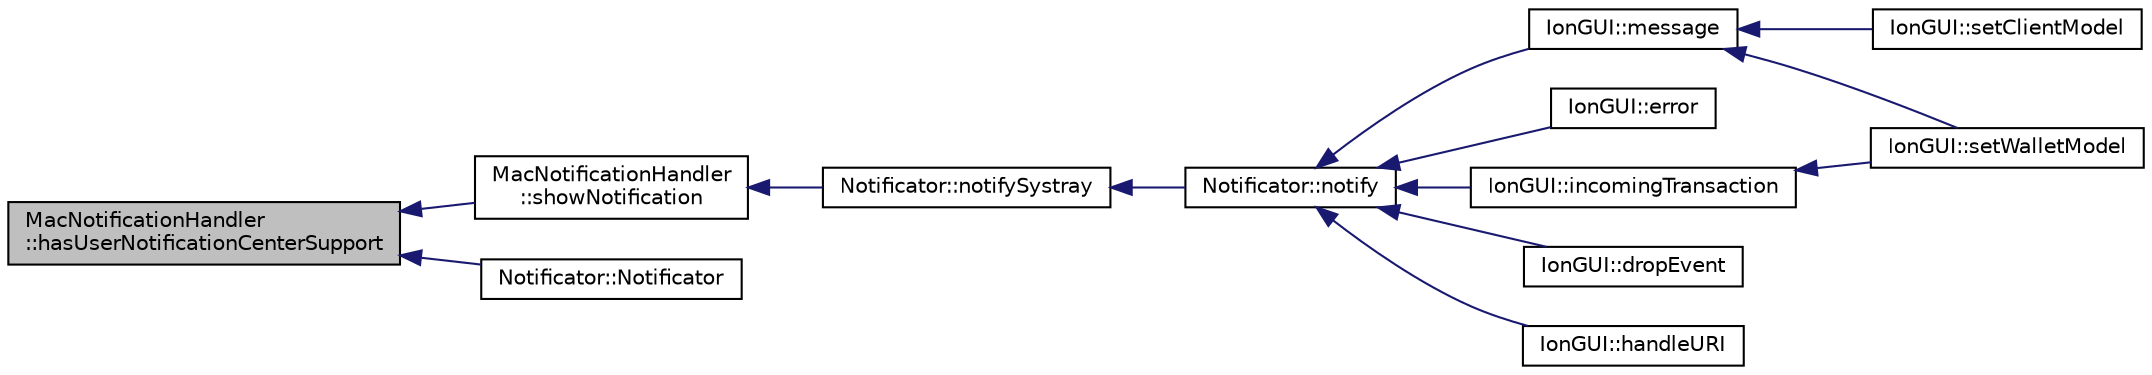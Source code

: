 digraph "MacNotificationHandler::hasUserNotificationCenterSupport"
{
  edge [fontname="Helvetica",fontsize="10",labelfontname="Helvetica",labelfontsize="10"];
  node [fontname="Helvetica",fontsize="10",shape=record];
  rankdir="LR";
  Node1 [label="MacNotificationHandler\l::hasUserNotificationCenterSupport",height=0.2,width=0.4,color="black", fillcolor="grey75", style="filled", fontcolor="black"];
  Node1 -> Node2 [dir="back",color="midnightblue",fontsize="10",style="solid",fontname="Helvetica"];
  Node2 [label="MacNotificationHandler\l::showNotification",height=0.2,width=0.4,color="black", fillcolor="white", style="filled",URL="$class_mac_notification_handler.html#abeb9b3a7c81397499fbb7e1d24610cd9",tooltip="shows a 10.8+ UserNotification in the UserNotificationCenter "];
  Node2 -> Node3 [dir="back",color="midnightblue",fontsize="10",style="solid",fontname="Helvetica"];
  Node3 [label="Notificator::notifySystray",height=0.2,width=0.4,color="black", fillcolor="white", style="filled",URL="$class_notificator.html#ac48ec94cd02fc4ea80db6c50e24086c1"];
  Node3 -> Node4 [dir="back",color="midnightblue",fontsize="10",style="solid",fontname="Helvetica"];
  Node4 [label="Notificator::notify",height=0.2,width=0.4,color="black", fillcolor="white", style="filled",URL="$class_notificator.html#ae08e1e7e85ddc4690f307649021f7fdc",tooltip="Show notification message. "];
  Node4 -> Node5 [dir="back",color="midnightblue",fontsize="10",style="solid",fontname="Helvetica"];
  Node5 [label="IonGUI::message",height=0.2,width=0.4,color="black", fillcolor="white", style="filled",URL="$class_ion_g_u_i.html#a2fa24a98cb6fff32ed71cd80f9a8b2aa",tooltip="Notify the user of an event from the core network or transaction handling code. "];
  Node5 -> Node6 [dir="back",color="midnightblue",fontsize="10",style="solid",fontname="Helvetica"];
  Node6 [label="IonGUI::setClientModel",height=0.2,width=0.4,color="black", fillcolor="white", style="filled",URL="$class_ion_g_u_i.html#aee0c583c834ce4f4c598c29db83b0680",tooltip="Set the client model. "];
  Node5 -> Node7 [dir="back",color="midnightblue",fontsize="10",style="solid",fontname="Helvetica"];
  Node7 [label="IonGUI::setWalletModel",height=0.2,width=0.4,color="black", fillcolor="white", style="filled",URL="$class_ion_g_u_i.html#a37f87db65498b036d387c705a749c45d",tooltip="Set the wallet model. "];
  Node4 -> Node8 [dir="back",color="midnightblue",fontsize="10",style="solid",fontname="Helvetica"];
  Node8 [label="IonGUI::error",height=0.2,width=0.4,color="black", fillcolor="white", style="filled",URL="$class_ion_g_u_i.html#a886d81f8464ca85aea167bd81525bc4c",tooltip="Notify the user of an error in the network or transaction handling code. "];
  Node4 -> Node9 [dir="back",color="midnightblue",fontsize="10",style="solid",fontname="Helvetica"];
  Node9 [label="IonGUI::incomingTransaction",height=0.2,width=0.4,color="black", fillcolor="white", style="filled",URL="$class_ion_g_u_i.html#acdb78c5d98fb4528bd0e9f5b9c5ad048",tooltip="Show incoming transaction notification for new transactions. "];
  Node9 -> Node7 [dir="back",color="midnightblue",fontsize="10",style="solid",fontname="Helvetica"];
  Node4 -> Node10 [dir="back",color="midnightblue",fontsize="10",style="solid",fontname="Helvetica"];
  Node10 [label="IonGUI::dropEvent",height=0.2,width=0.4,color="black", fillcolor="white", style="filled",URL="$class_ion_g_u_i.html#a42edcabd719877fa223bfc4ce1004950"];
  Node4 -> Node11 [dir="back",color="midnightblue",fontsize="10",style="solid",fontname="Helvetica"];
  Node11 [label="IonGUI::handleURI",height=0.2,width=0.4,color="black", fillcolor="white", style="filled",URL="$class_ion_g_u_i.html#a96c92e010ff8af010b4053c09128a273"];
  Node1 -> Node12 [dir="back",color="midnightblue",fontsize="10",style="solid",fontname="Helvetica"];
  Node12 [label="Notificator::Notificator",height=0.2,width=0.4,color="black", fillcolor="white", style="filled",URL="$class_notificator.html#a160ee34ea7ce46bd20d5684504f53509",tooltip="Create a new notificator. "];
}
